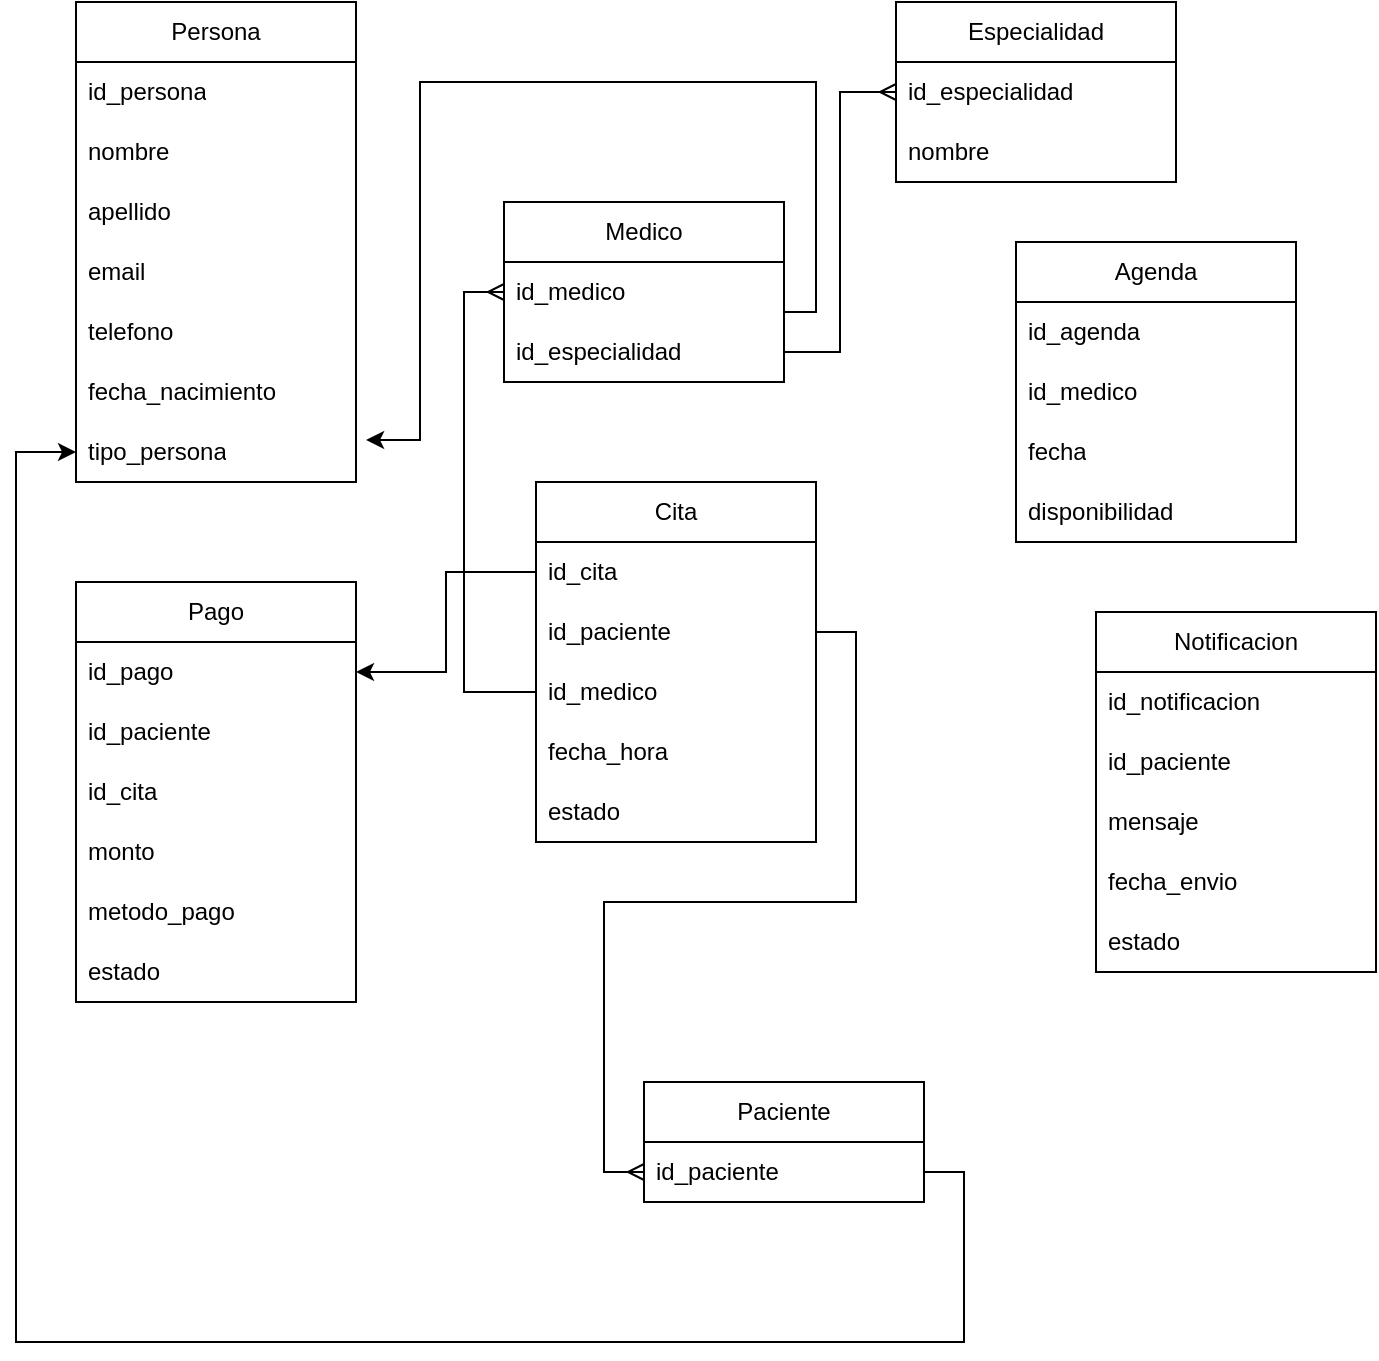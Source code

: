 <mxfile version="26.0.16">
  <diagram name="Página-1" id="uLCaPglsiP_ygFQnq1M-">
    <mxGraphModel dx="1426" dy="755" grid="1" gridSize="10" guides="1" tooltips="1" connect="1" arrows="1" fold="1" page="1" pageScale="1" pageWidth="827" pageHeight="1169" math="0" shadow="0">
      <root>
        <mxCell id="0" />
        <mxCell id="1" parent="0" />
        <mxCell id="zUym5-TY6_jH9qsmcvZZ-1" value="Persona" style="swimlane;fontStyle=0;childLayout=stackLayout;horizontal=1;startSize=30;horizontalStack=0;resizeParent=1;resizeParentMax=0;resizeLast=0;collapsible=1;marginBottom=0;whiteSpace=wrap;html=1;" vertex="1" parent="1">
          <mxGeometry x="60" y="30" width="140" height="240" as="geometry" />
        </mxCell>
        <mxCell id="zUym5-TY6_jH9qsmcvZZ-2" value="id_persona" style="text;strokeColor=none;fillColor=none;align=left;verticalAlign=middle;spacingLeft=4;spacingRight=4;overflow=hidden;points=[[0,0.5],[1,0.5]];portConstraint=eastwest;rotatable=0;whiteSpace=wrap;html=1;" vertex="1" parent="zUym5-TY6_jH9qsmcvZZ-1">
          <mxGeometry y="30" width="140" height="30" as="geometry" />
        </mxCell>
        <mxCell id="zUym5-TY6_jH9qsmcvZZ-3" value="nombre" style="text;strokeColor=none;fillColor=none;align=left;verticalAlign=middle;spacingLeft=4;spacingRight=4;overflow=hidden;points=[[0,0.5],[1,0.5]];portConstraint=eastwest;rotatable=0;whiteSpace=wrap;html=1;" vertex="1" parent="zUym5-TY6_jH9qsmcvZZ-1">
          <mxGeometry y="60" width="140" height="30" as="geometry" />
        </mxCell>
        <mxCell id="zUym5-TY6_jH9qsmcvZZ-5" value="apellido" style="text;strokeColor=none;fillColor=none;align=left;verticalAlign=middle;spacingLeft=4;spacingRight=4;overflow=hidden;points=[[0,0.5],[1,0.5]];portConstraint=eastwest;rotatable=0;whiteSpace=wrap;html=1;" vertex="1" parent="zUym5-TY6_jH9qsmcvZZ-1">
          <mxGeometry y="90" width="140" height="30" as="geometry" />
        </mxCell>
        <mxCell id="zUym5-TY6_jH9qsmcvZZ-4" value="email" style="text;strokeColor=none;fillColor=none;align=left;verticalAlign=middle;spacingLeft=4;spacingRight=4;overflow=hidden;points=[[0,0.5],[1,0.5]];portConstraint=eastwest;rotatable=0;whiteSpace=wrap;html=1;" vertex="1" parent="zUym5-TY6_jH9qsmcvZZ-1">
          <mxGeometry y="120" width="140" height="30" as="geometry" />
        </mxCell>
        <mxCell id="zUym5-TY6_jH9qsmcvZZ-6" value="telefono" style="text;strokeColor=none;fillColor=none;align=left;verticalAlign=middle;spacingLeft=4;spacingRight=4;overflow=hidden;points=[[0,0.5],[1,0.5]];portConstraint=eastwest;rotatable=0;whiteSpace=wrap;html=1;" vertex="1" parent="zUym5-TY6_jH9qsmcvZZ-1">
          <mxGeometry y="150" width="140" height="30" as="geometry" />
        </mxCell>
        <mxCell id="zUym5-TY6_jH9qsmcvZZ-7" value="fecha_nacimiento" style="text;strokeColor=none;fillColor=none;align=left;verticalAlign=middle;spacingLeft=4;spacingRight=4;overflow=hidden;points=[[0,0.5],[1,0.5]];portConstraint=eastwest;rotatable=0;whiteSpace=wrap;html=1;" vertex="1" parent="zUym5-TY6_jH9qsmcvZZ-1">
          <mxGeometry y="180" width="140" height="30" as="geometry" />
        </mxCell>
        <mxCell id="zUym5-TY6_jH9qsmcvZZ-8" value="tipo_persona" style="text;strokeColor=none;fillColor=none;align=left;verticalAlign=middle;spacingLeft=4;spacingRight=4;overflow=hidden;points=[[0,0.5],[1,0.5]];portConstraint=eastwest;rotatable=0;whiteSpace=wrap;html=1;" vertex="1" parent="zUym5-TY6_jH9qsmcvZZ-1">
          <mxGeometry y="210" width="140" height="30" as="geometry" />
        </mxCell>
        <mxCell id="zUym5-TY6_jH9qsmcvZZ-9" value="Medico" style="swimlane;fontStyle=0;childLayout=stackLayout;horizontal=1;startSize=30;horizontalStack=0;resizeParent=1;resizeParentMax=0;resizeLast=0;collapsible=1;marginBottom=0;whiteSpace=wrap;html=1;" vertex="1" parent="1">
          <mxGeometry x="274" y="130" width="140" height="90" as="geometry" />
        </mxCell>
        <mxCell id="zUym5-TY6_jH9qsmcvZZ-10" value="id_medico" style="text;strokeColor=none;fillColor=none;align=left;verticalAlign=middle;spacingLeft=4;spacingRight=4;overflow=hidden;points=[[0,0.5],[1,0.5]];portConstraint=eastwest;rotatable=0;whiteSpace=wrap;html=1;" vertex="1" parent="zUym5-TY6_jH9qsmcvZZ-9">
          <mxGeometry y="30" width="140" height="30" as="geometry" />
        </mxCell>
        <mxCell id="zUym5-TY6_jH9qsmcvZZ-11" value="id_especialidad" style="text;strokeColor=none;fillColor=none;align=left;verticalAlign=middle;spacingLeft=4;spacingRight=4;overflow=hidden;points=[[0,0.5],[1,0.5]];portConstraint=eastwest;rotatable=0;whiteSpace=wrap;html=1;" vertex="1" parent="zUym5-TY6_jH9qsmcvZZ-9">
          <mxGeometry y="60" width="140" height="30" as="geometry" />
        </mxCell>
        <mxCell id="zUym5-TY6_jH9qsmcvZZ-13" value="Paciente" style="swimlane;fontStyle=0;childLayout=stackLayout;horizontal=1;startSize=30;horizontalStack=0;resizeParent=1;resizeParentMax=0;resizeLast=0;collapsible=1;marginBottom=0;whiteSpace=wrap;html=1;" vertex="1" parent="1">
          <mxGeometry x="344" y="570" width="140" height="60" as="geometry" />
        </mxCell>
        <mxCell id="zUym5-TY6_jH9qsmcvZZ-14" value="id_paciente" style="text;strokeColor=none;fillColor=none;align=left;verticalAlign=middle;spacingLeft=4;spacingRight=4;overflow=hidden;points=[[0,0.5],[1,0.5]];portConstraint=eastwest;rotatable=0;whiteSpace=wrap;html=1;" vertex="1" parent="zUym5-TY6_jH9qsmcvZZ-13">
          <mxGeometry y="30" width="140" height="30" as="geometry" />
        </mxCell>
        <mxCell id="zUym5-TY6_jH9qsmcvZZ-16" value="Especialidad" style="swimlane;fontStyle=0;childLayout=stackLayout;horizontal=1;startSize=30;horizontalStack=0;resizeParent=1;resizeParentMax=0;resizeLast=0;collapsible=1;marginBottom=0;whiteSpace=wrap;html=1;" vertex="1" parent="1">
          <mxGeometry x="470" y="30" width="140" height="90" as="geometry" />
        </mxCell>
        <mxCell id="zUym5-TY6_jH9qsmcvZZ-17" value="id_especialidad" style="text;strokeColor=none;fillColor=none;align=left;verticalAlign=middle;spacingLeft=4;spacingRight=4;overflow=hidden;points=[[0,0.5],[1,0.5]];portConstraint=eastwest;rotatable=0;whiteSpace=wrap;html=1;" vertex="1" parent="zUym5-TY6_jH9qsmcvZZ-16">
          <mxGeometry y="30" width="140" height="30" as="geometry" />
        </mxCell>
        <mxCell id="zUym5-TY6_jH9qsmcvZZ-18" value="nombre" style="text;strokeColor=none;fillColor=none;align=left;verticalAlign=middle;spacingLeft=4;spacingRight=4;overflow=hidden;points=[[0,0.5],[1,0.5]];portConstraint=eastwest;rotatable=0;whiteSpace=wrap;html=1;" vertex="1" parent="zUym5-TY6_jH9qsmcvZZ-16">
          <mxGeometry y="60" width="140" height="30" as="geometry" />
        </mxCell>
        <mxCell id="zUym5-TY6_jH9qsmcvZZ-20" value="Agenda" style="swimlane;fontStyle=0;childLayout=stackLayout;horizontal=1;startSize=30;horizontalStack=0;resizeParent=1;resizeParentMax=0;resizeLast=0;collapsible=1;marginBottom=0;whiteSpace=wrap;html=1;" vertex="1" parent="1">
          <mxGeometry x="530" y="150" width="140" height="150" as="geometry" />
        </mxCell>
        <mxCell id="zUym5-TY6_jH9qsmcvZZ-21" value="id_agenda" style="text;strokeColor=none;fillColor=none;align=left;verticalAlign=middle;spacingLeft=4;spacingRight=4;overflow=hidden;points=[[0,0.5],[1,0.5]];portConstraint=eastwest;rotatable=0;whiteSpace=wrap;html=1;" vertex="1" parent="zUym5-TY6_jH9qsmcvZZ-20">
          <mxGeometry y="30" width="140" height="30" as="geometry" />
        </mxCell>
        <mxCell id="zUym5-TY6_jH9qsmcvZZ-22" value="id_medico" style="text;strokeColor=none;fillColor=none;align=left;verticalAlign=middle;spacingLeft=4;spacingRight=4;overflow=hidden;points=[[0,0.5],[1,0.5]];portConstraint=eastwest;rotatable=0;whiteSpace=wrap;html=1;" vertex="1" parent="zUym5-TY6_jH9qsmcvZZ-20">
          <mxGeometry y="60" width="140" height="30" as="geometry" />
        </mxCell>
        <mxCell id="zUym5-TY6_jH9qsmcvZZ-23" value="fecha" style="text;strokeColor=none;fillColor=none;align=left;verticalAlign=middle;spacingLeft=4;spacingRight=4;overflow=hidden;points=[[0,0.5],[1,0.5]];portConstraint=eastwest;rotatable=0;whiteSpace=wrap;html=1;" vertex="1" parent="zUym5-TY6_jH9qsmcvZZ-20">
          <mxGeometry y="90" width="140" height="30" as="geometry" />
        </mxCell>
        <mxCell id="zUym5-TY6_jH9qsmcvZZ-24" value="disponibilidad" style="text;strokeColor=none;fillColor=none;align=left;verticalAlign=middle;spacingLeft=4;spacingRight=4;overflow=hidden;points=[[0,0.5],[1,0.5]];portConstraint=eastwest;rotatable=0;whiteSpace=wrap;html=1;" vertex="1" parent="zUym5-TY6_jH9qsmcvZZ-20">
          <mxGeometry y="120" width="140" height="30" as="geometry" />
        </mxCell>
        <mxCell id="zUym5-TY6_jH9qsmcvZZ-25" value="Pago" style="swimlane;fontStyle=0;childLayout=stackLayout;horizontal=1;startSize=30;horizontalStack=0;resizeParent=1;resizeParentMax=0;resizeLast=0;collapsible=1;marginBottom=0;whiteSpace=wrap;html=1;" vertex="1" parent="1">
          <mxGeometry x="60" y="320" width="140" height="210" as="geometry" />
        </mxCell>
        <mxCell id="zUym5-TY6_jH9qsmcvZZ-26" value="id_pago" style="text;strokeColor=none;fillColor=none;align=left;verticalAlign=middle;spacingLeft=4;spacingRight=4;overflow=hidden;points=[[0,0.5],[1,0.5]];portConstraint=eastwest;rotatable=0;whiteSpace=wrap;html=1;" vertex="1" parent="zUym5-TY6_jH9qsmcvZZ-25">
          <mxGeometry y="30" width="140" height="30" as="geometry" />
        </mxCell>
        <mxCell id="zUym5-TY6_jH9qsmcvZZ-27" value="id_paciente" style="text;strokeColor=none;fillColor=none;align=left;verticalAlign=middle;spacingLeft=4;spacingRight=4;overflow=hidden;points=[[0,0.5],[1,0.5]];portConstraint=eastwest;rotatable=0;whiteSpace=wrap;html=1;" vertex="1" parent="zUym5-TY6_jH9qsmcvZZ-25">
          <mxGeometry y="60" width="140" height="30" as="geometry" />
        </mxCell>
        <mxCell id="zUym5-TY6_jH9qsmcvZZ-28" value="id_cita" style="text;strokeColor=none;fillColor=none;align=left;verticalAlign=middle;spacingLeft=4;spacingRight=4;overflow=hidden;points=[[0,0.5],[1,0.5]];portConstraint=eastwest;rotatable=0;whiteSpace=wrap;html=1;" vertex="1" parent="zUym5-TY6_jH9qsmcvZZ-25">
          <mxGeometry y="90" width="140" height="30" as="geometry" />
        </mxCell>
        <mxCell id="zUym5-TY6_jH9qsmcvZZ-29" value="monto" style="text;strokeColor=none;fillColor=none;align=left;verticalAlign=middle;spacingLeft=4;spacingRight=4;overflow=hidden;points=[[0,0.5],[1,0.5]];portConstraint=eastwest;rotatable=0;whiteSpace=wrap;html=1;" vertex="1" parent="zUym5-TY6_jH9qsmcvZZ-25">
          <mxGeometry y="120" width="140" height="30" as="geometry" />
        </mxCell>
        <mxCell id="zUym5-TY6_jH9qsmcvZZ-30" value="metodo_pago" style="text;strokeColor=none;fillColor=none;align=left;verticalAlign=middle;spacingLeft=4;spacingRight=4;overflow=hidden;points=[[0,0.5],[1,0.5]];portConstraint=eastwest;rotatable=0;whiteSpace=wrap;html=1;" vertex="1" parent="zUym5-TY6_jH9qsmcvZZ-25">
          <mxGeometry y="150" width="140" height="30" as="geometry" />
        </mxCell>
        <mxCell id="zUym5-TY6_jH9qsmcvZZ-31" value="estado" style="text;strokeColor=none;fillColor=none;align=left;verticalAlign=middle;spacingLeft=4;spacingRight=4;overflow=hidden;points=[[0,0.5],[1,0.5]];portConstraint=eastwest;rotatable=0;whiteSpace=wrap;html=1;" vertex="1" parent="zUym5-TY6_jH9qsmcvZZ-25">
          <mxGeometry y="180" width="140" height="30" as="geometry" />
        </mxCell>
        <mxCell id="zUym5-TY6_jH9qsmcvZZ-32" value="Notificacion" style="swimlane;fontStyle=0;childLayout=stackLayout;horizontal=1;startSize=30;horizontalStack=0;resizeParent=1;resizeParentMax=0;resizeLast=0;collapsible=1;marginBottom=0;whiteSpace=wrap;html=1;" vertex="1" parent="1">
          <mxGeometry x="570" y="335" width="140" height="180" as="geometry" />
        </mxCell>
        <mxCell id="zUym5-TY6_jH9qsmcvZZ-33" value="id_notificacion" style="text;strokeColor=none;fillColor=none;align=left;verticalAlign=middle;spacingLeft=4;spacingRight=4;overflow=hidden;points=[[0,0.5],[1,0.5]];portConstraint=eastwest;rotatable=0;whiteSpace=wrap;html=1;" vertex="1" parent="zUym5-TY6_jH9qsmcvZZ-32">
          <mxGeometry y="30" width="140" height="30" as="geometry" />
        </mxCell>
        <mxCell id="zUym5-TY6_jH9qsmcvZZ-34" value="id_paciente" style="text;strokeColor=none;fillColor=none;align=left;verticalAlign=middle;spacingLeft=4;spacingRight=4;overflow=hidden;points=[[0,0.5],[1,0.5]];portConstraint=eastwest;rotatable=0;whiteSpace=wrap;html=1;" vertex="1" parent="zUym5-TY6_jH9qsmcvZZ-32">
          <mxGeometry y="60" width="140" height="30" as="geometry" />
        </mxCell>
        <mxCell id="zUym5-TY6_jH9qsmcvZZ-35" value="mensaje" style="text;strokeColor=none;fillColor=none;align=left;verticalAlign=middle;spacingLeft=4;spacingRight=4;overflow=hidden;points=[[0,0.5],[1,0.5]];portConstraint=eastwest;rotatable=0;whiteSpace=wrap;html=1;" vertex="1" parent="zUym5-TY6_jH9qsmcvZZ-32">
          <mxGeometry y="90" width="140" height="30" as="geometry" />
        </mxCell>
        <mxCell id="zUym5-TY6_jH9qsmcvZZ-36" value="fecha_envio" style="text;strokeColor=none;fillColor=none;align=left;verticalAlign=middle;spacingLeft=4;spacingRight=4;overflow=hidden;points=[[0,0.5],[1,0.5]];portConstraint=eastwest;rotatable=0;whiteSpace=wrap;html=1;" vertex="1" parent="zUym5-TY6_jH9qsmcvZZ-32">
          <mxGeometry y="120" width="140" height="30" as="geometry" />
        </mxCell>
        <mxCell id="zUym5-TY6_jH9qsmcvZZ-37" value="estado" style="text;strokeColor=none;fillColor=none;align=left;verticalAlign=middle;spacingLeft=4;spacingRight=4;overflow=hidden;points=[[0,0.5],[1,0.5]];portConstraint=eastwest;rotatable=0;whiteSpace=wrap;html=1;" vertex="1" parent="zUym5-TY6_jH9qsmcvZZ-32">
          <mxGeometry y="150" width="140" height="30" as="geometry" />
        </mxCell>
        <mxCell id="zUym5-TY6_jH9qsmcvZZ-38" value="Cita" style="swimlane;fontStyle=0;childLayout=stackLayout;horizontal=1;startSize=30;horizontalStack=0;resizeParent=1;resizeParentMax=0;resizeLast=0;collapsible=1;marginBottom=0;whiteSpace=wrap;html=1;" vertex="1" parent="1">
          <mxGeometry x="290" y="270" width="140" height="180" as="geometry" />
        </mxCell>
        <mxCell id="zUym5-TY6_jH9qsmcvZZ-39" value="id_cita" style="text;strokeColor=none;fillColor=none;align=left;verticalAlign=middle;spacingLeft=4;spacingRight=4;overflow=hidden;points=[[0,0.5],[1,0.5]];portConstraint=eastwest;rotatable=0;whiteSpace=wrap;html=1;" vertex="1" parent="zUym5-TY6_jH9qsmcvZZ-38">
          <mxGeometry y="30" width="140" height="30" as="geometry" />
        </mxCell>
        <mxCell id="zUym5-TY6_jH9qsmcvZZ-40" value="id_paciente" style="text;strokeColor=none;fillColor=none;align=left;verticalAlign=middle;spacingLeft=4;spacingRight=4;overflow=hidden;points=[[0,0.5],[1,0.5]];portConstraint=eastwest;rotatable=0;whiteSpace=wrap;html=1;" vertex="1" parent="zUym5-TY6_jH9qsmcvZZ-38">
          <mxGeometry y="60" width="140" height="30" as="geometry" />
        </mxCell>
        <mxCell id="zUym5-TY6_jH9qsmcvZZ-41" value="id_medico" style="text;strokeColor=none;fillColor=none;align=left;verticalAlign=middle;spacingLeft=4;spacingRight=4;overflow=hidden;points=[[0,0.5],[1,0.5]];portConstraint=eastwest;rotatable=0;whiteSpace=wrap;html=1;" vertex="1" parent="zUym5-TY6_jH9qsmcvZZ-38">
          <mxGeometry y="90" width="140" height="30" as="geometry" />
        </mxCell>
        <mxCell id="zUym5-TY6_jH9qsmcvZZ-43" value="fecha_hora" style="text;strokeColor=none;fillColor=none;align=left;verticalAlign=middle;spacingLeft=4;spacingRight=4;overflow=hidden;points=[[0,0.5],[1,0.5]];portConstraint=eastwest;rotatable=0;whiteSpace=wrap;html=1;" vertex="1" parent="zUym5-TY6_jH9qsmcvZZ-38">
          <mxGeometry y="120" width="140" height="30" as="geometry" />
        </mxCell>
        <mxCell id="zUym5-TY6_jH9qsmcvZZ-44" value="estado" style="text;strokeColor=none;fillColor=none;align=left;verticalAlign=middle;spacingLeft=4;spacingRight=4;overflow=hidden;points=[[0,0.5],[1,0.5]];portConstraint=eastwest;rotatable=0;whiteSpace=wrap;html=1;" vertex="1" parent="zUym5-TY6_jH9qsmcvZZ-38">
          <mxGeometry y="150" width="140" height="30" as="geometry" />
        </mxCell>
        <mxCell id="zUym5-TY6_jH9qsmcvZZ-48" style="edgeStyle=orthogonalEdgeStyle;rounded=0;orthogonalLoop=1;jettySize=auto;html=1;entryX=0;entryY=0.5;entryDx=0;entryDy=0;endArrow=ERmany;endFill=0;" edge="1" parent="1" source="zUym5-TY6_jH9qsmcvZZ-40" target="zUym5-TY6_jH9qsmcvZZ-14">
          <mxGeometry relative="1" as="geometry" />
        </mxCell>
        <mxCell id="zUym5-TY6_jH9qsmcvZZ-49" style="edgeStyle=orthogonalEdgeStyle;rounded=0;orthogonalLoop=1;jettySize=auto;html=1;exitX=0;exitY=0.5;exitDx=0;exitDy=0;entryX=0;entryY=0.5;entryDx=0;entryDy=0;strokeColor=default;endArrow=ERmany;endFill=0;" edge="1" parent="1" source="zUym5-TY6_jH9qsmcvZZ-41" target="zUym5-TY6_jH9qsmcvZZ-10">
          <mxGeometry relative="1" as="geometry" />
        </mxCell>
        <mxCell id="zUym5-TY6_jH9qsmcvZZ-50" style="edgeStyle=orthogonalEdgeStyle;rounded=0;orthogonalLoop=1;jettySize=auto;html=1;entryX=0;entryY=0.5;entryDx=0;entryDy=0;endArrow=ERmany;endFill=0;" edge="1" parent="1" source="zUym5-TY6_jH9qsmcvZZ-11" target="zUym5-TY6_jH9qsmcvZZ-17">
          <mxGeometry relative="1" as="geometry" />
        </mxCell>
        <mxCell id="zUym5-TY6_jH9qsmcvZZ-54" style="edgeStyle=orthogonalEdgeStyle;rounded=0;orthogonalLoop=1;jettySize=auto;html=1;entryX=0;entryY=0.5;entryDx=0;entryDy=0;exitX=1;exitY=0.5;exitDx=0;exitDy=0;" edge="1" parent="1" source="zUym5-TY6_jH9qsmcvZZ-14" target="zUym5-TY6_jH9qsmcvZZ-8">
          <mxGeometry relative="1" as="geometry">
            <Array as="points">
              <mxPoint x="504" y="615" />
              <mxPoint x="504" y="700" />
              <mxPoint x="30" y="700" />
              <mxPoint x="30" y="255" />
            </Array>
          </mxGeometry>
        </mxCell>
        <mxCell id="zUym5-TY6_jH9qsmcvZZ-55" style="edgeStyle=orthogonalEdgeStyle;rounded=0;orthogonalLoop=1;jettySize=auto;html=1;entryX=1.036;entryY=0.3;entryDx=0;entryDy=0;entryPerimeter=0;" edge="1" parent="1" source="zUym5-TY6_jH9qsmcvZZ-9" target="zUym5-TY6_jH9qsmcvZZ-8">
          <mxGeometry relative="1" as="geometry">
            <Array as="points">
              <mxPoint x="430" y="185" />
              <mxPoint x="430" y="70" />
              <mxPoint x="232" y="70" />
              <mxPoint x="232" y="249" />
            </Array>
          </mxGeometry>
        </mxCell>
        <mxCell id="zUym5-TY6_jH9qsmcvZZ-57" style="edgeStyle=orthogonalEdgeStyle;rounded=0;orthogonalLoop=1;jettySize=auto;html=1;entryX=1;entryY=0.5;entryDx=0;entryDy=0;" edge="1" parent="1" source="zUym5-TY6_jH9qsmcvZZ-39" target="zUym5-TY6_jH9qsmcvZZ-26">
          <mxGeometry relative="1" as="geometry" />
        </mxCell>
      </root>
    </mxGraphModel>
  </diagram>
</mxfile>
